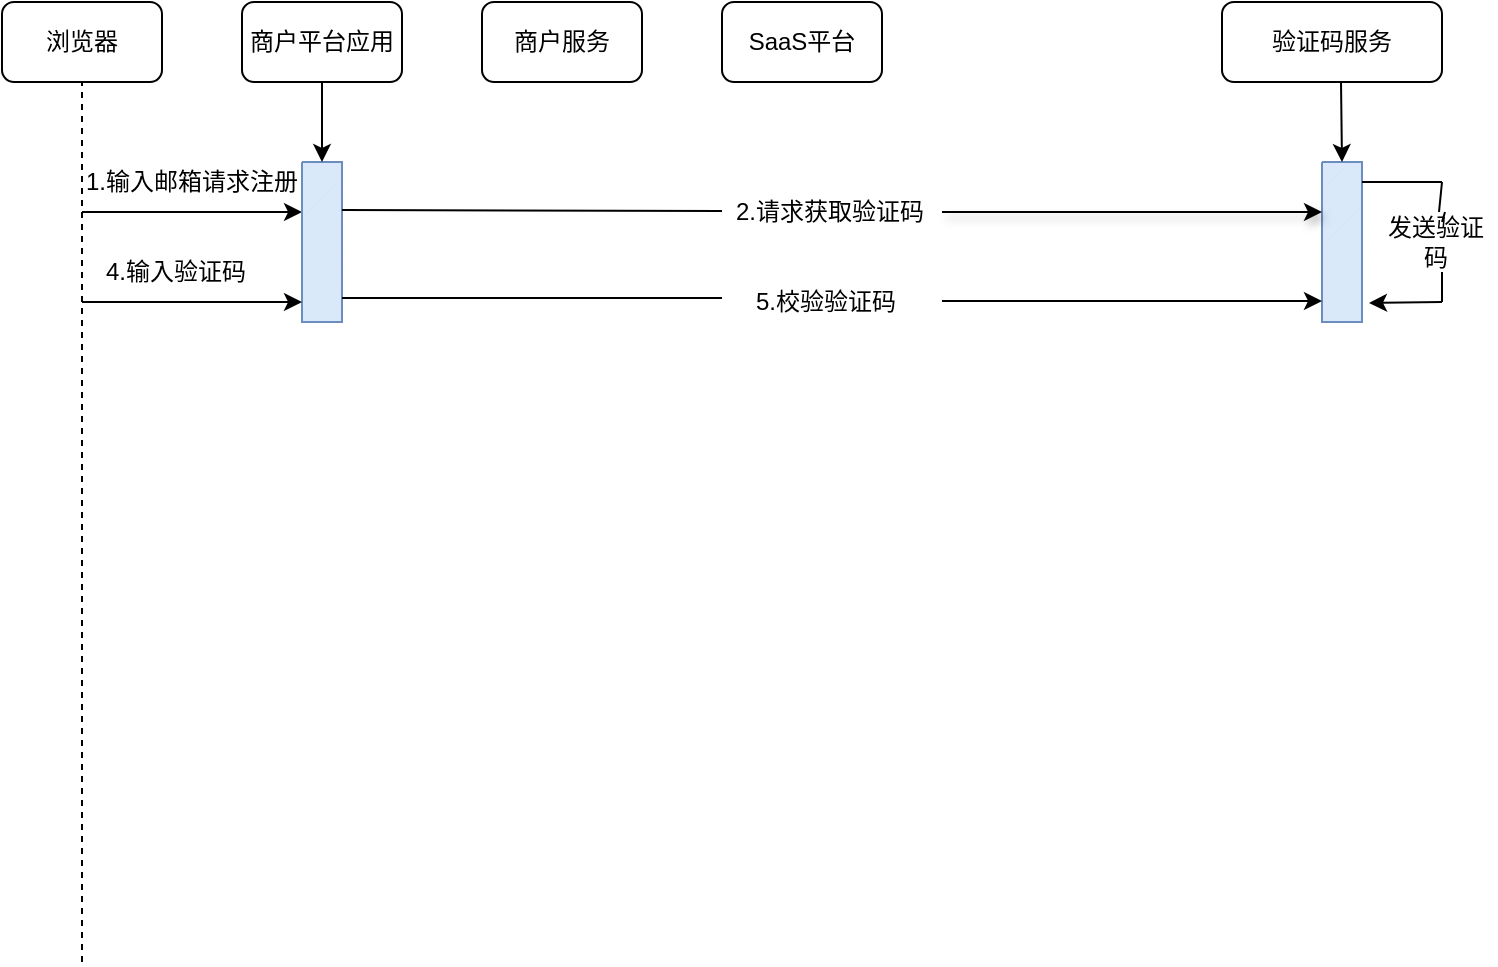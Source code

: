<mxfile version="26.1.0">
  <diagram name="第 1 页" id="VaKvgJ9_oAKNubhYufMk">
    <mxGraphModel dx="954" dy="606" grid="1" gridSize="10" guides="1" tooltips="1" connect="1" arrows="1" fold="1" page="1" pageScale="1" pageWidth="827" pageHeight="1169" math="0" shadow="0">
      <root>
        <mxCell id="0" />
        <mxCell id="1" parent="0" />
        <mxCell id="C7GyLnCF9zxVlg2yHec3-1" value="浏览器" style="rounded=1;whiteSpace=wrap;html=1;" vertex="1" parent="1">
          <mxGeometry x="80" y="40" width="80" height="40" as="geometry" />
        </mxCell>
        <mxCell id="C7GyLnCF9zxVlg2yHec3-4" value="商户平台应用" style="rounded=1;whiteSpace=wrap;html=1;" vertex="1" parent="1">
          <mxGeometry x="200" y="40" width="80" height="40" as="geometry" />
        </mxCell>
        <mxCell id="C7GyLnCF9zxVlg2yHec3-5" value="商户服务" style="rounded=1;whiteSpace=wrap;html=1;" vertex="1" parent="1">
          <mxGeometry x="320" y="40" width="80" height="40" as="geometry" />
        </mxCell>
        <mxCell id="C7GyLnCF9zxVlg2yHec3-6" value="SaaS平台" style="rounded=1;whiteSpace=wrap;html=1;" vertex="1" parent="1">
          <mxGeometry x="440" y="40" width="80" height="40" as="geometry" />
        </mxCell>
        <mxCell id="C7GyLnCF9zxVlg2yHec3-7" value="验证码服务" style="rounded=1;whiteSpace=wrap;html=1;" vertex="1" parent="1">
          <mxGeometry x="690" y="40" width="110" height="40" as="geometry" />
        </mxCell>
        <mxCell id="C7GyLnCF9zxVlg2yHec3-9" value="" style="endArrow=none;dashed=1;html=1;rounded=0;" edge="1" parent="1">
          <mxGeometry width="50" height="50" relative="1" as="geometry">
            <mxPoint x="120" y="520" as="sourcePoint" />
            <mxPoint x="120" y="80" as="targetPoint" />
          </mxGeometry>
        </mxCell>
        <mxCell id="C7GyLnCF9zxVlg2yHec3-12" value="1.输入邮箱请求注册" style="text;html=1;align=center;verticalAlign=middle;whiteSpace=wrap;rounded=0;" vertex="1" parent="1">
          <mxGeometry x="120" y="115" width="110" height="30" as="geometry" />
        </mxCell>
        <mxCell id="C7GyLnCF9zxVlg2yHec3-13" value="" style="endArrow=classic;html=1;rounded=0;exitX=0;exitY=1;exitDx=0;exitDy=0;entryX=0;entryY=0.313;entryDx=0;entryDy=0;entryPerimeter=0;" edge="1" parent="1" source="C7GyLnCF9zxVlg2yHec3-12" target="C7GyLnCF9zxVlg2yHec3-14">
          <mxGeometry width="50" height="50" relative="1" as="geometry">
            <mxPoint x="140" y="210" as="sourcePoint" />
            <mxPoint x="220" y="160" as="targetPoint" />
          </mxGeometry>
        </mxCell>
        <mxCell id="C7GyLnCF9zxVlg2yHec3-14" value="" style="verticalLabelPosition=bottom;verticalAlign=top;html=1;shape=mxgraph.basic.patternFillRect;fillStyle=diag;step=5;fillStrokeWidth=0.2;fillStrokeColor=#dddddd;fillColor=#dae8fc;strokeColor=#6c8ebf;" vertex="1" parent="1">
          <mxGeometry x="230" y="120" width="20" height="80" as="geometry" />
        </mxCell>
        <mxCell id="C7GyLnCF9zxVlg2yHec3-16" value="" style="endArrow=classic;html=1;rounded=0;entryX=0.5;entryY=0;entryDx=0;entryDy=0;entryPerimeter=0;" edge="1" parent="1" target="C7GyLnCF9zxVlg2yHec3-14">
          <mxGeometry width="50" height="50" relative="1" as="geometry">
            <mxPoint x="240" y="80" as="sourcePoint" />
            <mxPoint x="300" y="100" as="targetPoint" />
          </mxGeometry>
        </mxCell>
        <mxCell id="C7GyLnCF9zxVlg2yHec3-18" value="" style="endArrow=none;html=1;rounded=0;" edge="1" parent="1">
          <mxGeometry width="50" height="50" relative="1" as="geometry">
            <mxPoint x="250" y="144" as="sourcePoint" />
            <mxPoint x="440" y="144.5" as="targetPoint" />
          </mxGeometry>
        </mxCell>
        <mxCell id="C7GyLnCF9zxVlg2yHec3-19" value="" style="verticalLabelPosition=bottom;verticalAlign=top;html=1;shape=mxgraph.basic.patternFillRect;fillStyle=diag;step=5;fillStrokeWidth=0.2;fillStrokeColor=#dddddd;fillColor=#dae8fc;strokeColor=#6c8ebf;" vertex="1" parent="1">
          <mxGeometry x="740" y="120" width="20" height="80" as="geometry" />
        </mxCell>
        <mxCell id="C7GyLnCF9zxVlg2yHec3-20" value="" style="endArrow=classic;html=1;rounded=0;" edge="1" parent="1">
          <mxGeometry width="50" height="50" relative="1" as="geometry">
            <mxPoint x="749.5" y="80" as="sourcePoint" />
            <mxPoint x="750" y="120" as="targetPoint" />
          </mxGeometry>
        </mxCell>
        <mxCell id="C7GyLnCF9zxVlg2yHec3-21" value="2.请求获取验证码" style="text;html=1;align=left;verticalAlign=middle;whiteSpace=wrap;rounded=0;" vertex="1" parent="1">
          <mxGeometry x="445" y="130" width="100" height="30" as="geometry" />
        </mxCell>
        <mxCell id="C7GyLnCF9zxVlg2yHec3-22" value="" style="endArrow=classic;html=1;rounded=0;entryX=0;entryY=0.5;entryDx=0;entryDy=0;entryPerimeter=0;jumpSize=6;shadow=1;" edge="1" parent="1">
          <mxGeometry width="50" height="50" relative="1" as="geometry">
            <mxPoint x="550" y="145" as="sourcePoint" />
            <mxPoint x="740" y="145" as="targetPoint" />
          </mxGeometry>
        </mxCell>
        <mxCell id="C7GyLnCF9zxVlg2yHec3-24" value="" style="endArrow=none;html=1;rounded=0;" edge="1" parent="1">
          <mxGeometry width="50" height="50" relative="1" as="geometry">
            <mxPoint x="760" y="130" as="sourcePoint" />
            <mxPoint x="800" y="130" as="targetPoint" />
          </mxGeometry>
        </mxCell>
        <mxCell id="C7GyLnCF9zxVlg2yHec3-25" value="" style="endArrow=none;html=1;rounded=0;" edge="1" parent="1" source="C7GyLnCF9zxVlg2yHec3-26">
          <mxGeometry width="50" height="50" relative="1" as="geometry">
            <mxPoint x="800" y="150" as="sourcePoint" />
            <mxPoint x="800" y="130" as="targetPoint" />
          </mxGeometry>
        </mxCell>
        <mxCell id="C7GyLnCF9zxVlg2yHec3-27" value="" style="endArrow=none;html=1;rounded=0;" edge="1" parent="1" target="C7GyLnCF9zxVlg2yHec3-26">
          <mxGeometry width="50" height="50" relative="1" as="geometry">
            <mxPoint x="800" y="150" as="sourcePoint" />
            <mxPoint x="800" y="130" as="targetPoint" />
          </mxGeometry>
        </mxCell>
        <mxCell id="C7GyLnCF9zxVlg2yHec3-26" value="发送验证码" style="text;html=1;align=center;verticalAlign=middle;whiteSpace=wrap;rounded=0;" vertex="1" parent="1">
          <mxGeometry x="767" y="145" width="60" height="30" as="geometry" />
        </mxCell>
        <mxCell id="C7GyLnCF9zxVlg2yHec3-28" value="" style="endArrow=none;html=1;rounded=0;" edge="1" parent="1">
          <mxGeometry width="50" height="50" relative="1" as="geometry">
            <mxPoint x="800" y="190" as="sourcePoint" />
            <mxPoint x="800" y="175" as="targetPoint" />
          </mxGeometry>
        </mxCell>
        <mxCell id="C7GyLnCF9zxVlg2yHec3-29" value="" style="endArrow=classic;html=1;rounded=0;entryX=1.175;entryY=0.881;entryDx=0;entryDy=0;entryPerimeter=0;" edge="1" parent="1" target="C7GyLnCF9zxVlg2yHec3-19">
          <mxGeometry width="50" height="50" relative="1" as="geometry">
            <mxPoint x="800" y="190" as="sourcePoint" />
            <mxPoint x="790" y="240" as="targetPoint" />
          </mxGeometry>
        </mxCell>
        <mxCell id="C7GyLnCF9zxVlg2yHec3-30" value="" style="endArrow=classic;html=1;rounded=0;" edge="1" parent="1">
          <mxGeometry width="50" height="50" relative="1" as="geometry">
            <mxPoint x="120" y="190" as="sourcePoint" />
            <mxPoint x="230" y="190" as="targetPoint" />
          </mxGeometry>
        </mxCell>
        <mxCell id="C7GyLnCF9zxVlg2yHec3-31" value="4.输入验证码" style="text;html=1;align=left;verticalAlign=middle;whiteSpace=wrap;rounded=0;" vertex="1" parent="1">
          <mxGeometry x="130" y="160" width="90" height="30" as="geometry" />
        </mxCell>
        <mxCell id="C7GyLnCF9zxVlg2yHec3-33" value="" style="endArrow=none;html=1;rounded=0;" edge="1" parent="1">
          <mxGeometry width="50" height="50" relative="1" as="geometry">
            <mxPoint x="250" y="188" as="sourcePoint" />
            <mxPoint x="440" y="188" as="targetPoint" />
          </mxGeometry>
        </mxCell>
        <mxCell id="C7GyLnCF9zxVlg2yHec3-34" value="5.校验验证码" style="text;html=1;align=left;verticalAlign=middle;whiteSpace=wrap;rounded=0;" vertex="1" parent="1">
          <mxGeometry x="455" y="175" width="90" height="30" as="geometry" />
        </mxCell>
        <mxCell id="C7GyLnCF9zxVlg2yHec3-35" value="" style="endArrow=classic;html=1;rounded=0;entryX=0;entryY=0.869;entryDx=0;entryDy=0;entryPerimeter=0;" edge="1" parent="1" target="C7GyLnCF9zxVlg2yHec3-19">
          <mxGeometry width="50" height="50" relative="1" as="geometry">
            <mxPoint x="550" y="189.5" as="sourcePoint" />
            <mxPoint x="640" y="189.5" as="targetPoint" />
          </mxGeometry>
        </mxCell>
      </root>
    </mxGraphModel>
  </diagram>
</mxfile>
